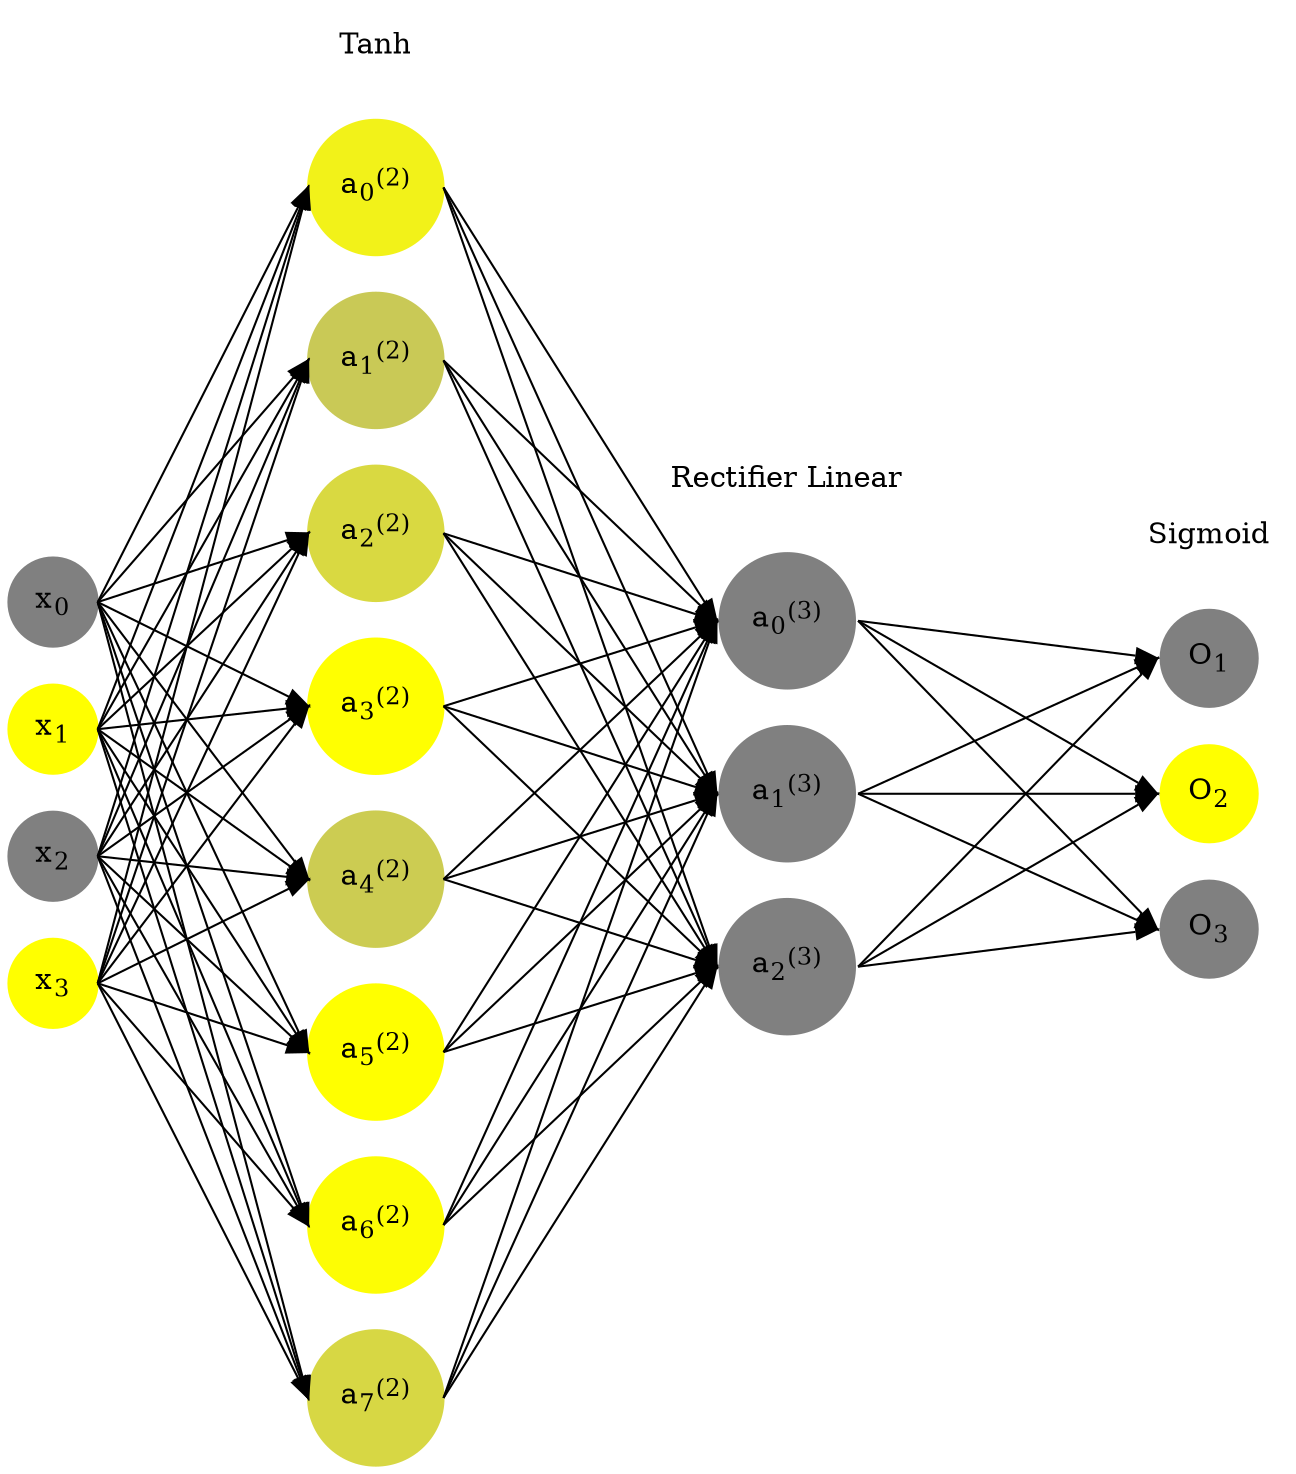 digraph G {
	rankdir = LR;
	splines=false;
	edge[style=invis];
	ranksep= 1.4;
	{
	node [shape=circle, color="0.1667, 0.0, 0.5", style=filled, fillcolor="0.1667, 0.0, 0.5"];
	x0 [label=<x<sub>0</sub>>];
	}
	{
	node [shape=circle, color="0.1667, 1.0, 1.0", style=filled, fillcolor="0.1667, 1.0, 1.0"];
	x1 [label=<x<sub>1</sub>>];
	}
	{
	node [shape=circle, color="0.1667, 0.0, 0.5", style=filled, fillcolor="0.1667, 0.0, 0.5"];
	x2 [label=<x<sub>2</sub>>];
	}
	{
	node [shape=circle, color="0.1667, 1.0, 1.0", style=filled, fillcolor="0.1667, 1.0, 1.0"];
	x3 [label=<x<sub>3</sub>>];
	}
	{
	node [shape=circle, color="0.1667, 0.896272, 0.948136", style=filled, fillcolor="0.1667, 0.896272, 0.948136"];
	a02 [label=<a<sub>0</sub><sup>(2)</sup>>];
	}
	{
	node [shape=circle, color="0.1667, 0.572496, 0.786248", style=filled, fillcolor="0.1667, 0.572496, 0.786248"];
	a12 [label=<a<sub>1</sub><sup>(2)</sup>>];
	}
	{
	node [shape=circle, color="0.1667, 0.699836, 0.849918", style=filled, fillcolor="0.1667, 0.699836, 0.849918"];
	a22 [label=<a<sub>2</sub><sup>(2)</sup>>];
	}
	{
	node [shape=circle, color="0.1667, 0.995777, 0.997888", style=filled, fillcolor="0.1667, 0.995777, 0.997888"];
	a32 [label=<a<sub>3</sub><sup>(2)</sup>>];
	}
	{
	node [shape=circle, color="0.1667, 0.597613, 0.798807", style=filled, fillcolor="0.1667, 0.597613, 0.798807"];
	a42 [label=<a<sub>4</sub><sup>(2)</sup>>];
	}
	{
	node [shape=circle, color="0.1667, 0.997984, 0.998992", style=filled, fillcolor="0.1667, 0.997984, 0.998992"];
	a52 [label=<a<sub>5</sub><sup>(2)</sup>>];
	}
	{
	node [shape=circle, color="0.1667, 0.983360, 0.991680", style=filled, fillcolor="0.1667, 0.983360, 0.991680"];
	a62 [label=<a<sub>6</sub><sup>(2)</sup>>];
	}
	{
	node [shape=circle, color="0.1667, 0.683208, 0.841604", style=filled, fillcolor="0.1667, 0.683208, 0.841604"];
	a72 [label=<a<sub>7</sub><sup>(2)</sup>>];
	}
	{
	node [shape=circle, color="0.1667, 0.000000, 0.500000", style=filled, fillcolor="0.1667, 0.000000, 0.500000"];
	a03 [label=<a<sub>0</sub><sup>(3)</sup>>];
	}
	{
	node [shape=circle, color="0.1667, 0.000000, 0.500000", style=filled, fillcolor="0.1667, 0.000000, 0.500000"];
	a13 [label=<a<sub>1</sub><sup>(3)</sup>>];
	}
	{
	node [shape=circle, color="0.1667, 0.000000, 0.500000", style=filled, fillcolor="0.1667, 0.000000, 0.500000"];
	a23 [label=<a<sub>2</sub><sup>(3)</sup>>];
	}
	{
	node [shape=circle, color="0.1667, 0.0, 0.5", style=filled, fillcolor="0.1667, 0.0, 0.5"];
	O1 [label=<O<sub>1</sub>>];
	}
	{
	node [shape=circle, color="0.1667, 1.0, 1.0", style=filled, fillcolor="0.1667, 1.0, 1.0"];
	O2 [label=<O<sub>2</sub>>];
	}
	{
	node [shape=circle, color="0.1667, 0.0, 0.5", style=filled, fillcolor="0.1667, 0.0, 0.5"];
	O3 [label=<O<sub>3</sub>>];
	}
	{
	rank=same;
	x0->x1->x2->x3;
	}
	{
	rank=same;
	a02->a12->a22->a32->a42->a52->a62->a72;
	}
	{
	rank=same;
	a03->a13->a23;
	}
	{
	rank=same;
	O1->O2->O3;
	}
	l1 [shape=plaintext,label="Tanh"];
	l1->a02;
	{rank=same; l1;a02};
	l2 [shape=plaintext,label="Rectifier Linear"];
	l2->a03;
	{rank=same; l2;a03};
	l3 [shape=plaintext,label="Sigmoid"];
	l3->O1;
	{rank=same; l3;O1};
edge[style=solid, tailport=e, headport=w];
	{x0;x1;x2;x3} -> {a02;a12;a22;a32;a42;a52;a62;a72};
	{a02;a12;a22;a32;a42;a52;a62;a72} -> {a03;a13;a23};
	{a03;a13;a23} -> {O1,O2,O3};
}